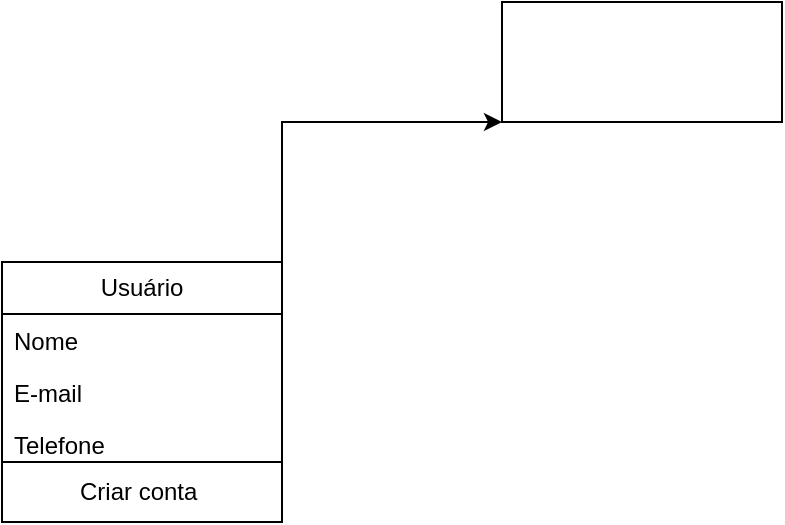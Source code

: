 <mxfile version="26.0.16">
  <diagram name="Página-1" id="gZLAHrKa2LAkKVzX3oqm">
    <mxGraphModel dx="1434" dy="772" grid="1" gridSize="10" guides="1" tooltips="1" connect="1" arrows="1" fold="1" page="1" pageScale="1" pageWidth="827" pageHeight="1169" math="0" shadow="0">
      <root>
        <mxCell id="0" />
        <mxCell id="1" parent="0" />
        <mxCell id="X95RGpU9dEdGr0EYjXBg-25" value="&lt;font style=&quot;vertical-align: inherit;&quot;&gt;&lt;font style=&quot;vertical-align: inherit;&quot;&gt;Usuário&lt;/font&gt;&lt;/font&gt;" style="swimlane;fontStyle=0;childLayout=stackLayout;horizontal=1;startSize=26;fillColor=none;horizontalStack=0;resizeParent=1;resizeParentMax=0;resizeLast=0;collapsible=1;marginBottom=0;whiteSpace=wrap;html=1;" vertex="1" parent="1">
          <mxGeometry y="210" width="140" height="104" as="geometry" />
        </mxCell>
        <mxCell id="X95RGpU9dEdGr0EYjXBg-26" value="&lt;font style=&quot;vertical-align: inherit;&quot;&gt;&lt;font style=&quot;vertical-align: inherit;&quot;&gt;Nome&lt;/font&gt;&lt;/font&gt;" style="text;strokeColor=none;fillColor=none;align=left;verticalAlign=top;spacingLeft=4;spacingRight=4;overflow=hidden;rotatable=0;points=[[0,0.5],[1,0.5]];portConstraint=eastwest;whiteSpace=wrap;html=1;" vertex="1" parent="X95RGpU9dEdGr0EYjXBg-25">
          <mxGeometry y="26" width="140" height="26" as="geometry" />
        </mxCell>
        <mxCell id="X95RGpU9dEdGr0EYjXBg-27" value="&lt;font style=&quot;vertical-align: inherit;&quot;&gt;&lt;font style=&quot;vertical-align: inherit;&quot;&gt;E-mail&lt;/font&gt;&lt;/font&gt;" style="text;strokeColor=none;fillColor=none;align=left;verticalAlign=top;spacingLeft=4;spacingRight=4;overflow=hidden;rotatable=0;points=[[0,0.5],[1,0.5]];portConstraint=eastwest;whiteSpace=wrap;html=1;" vertex="1" parent="X95RGpU9dEdGr0EYjXBg-25">
          <mxGeometry y="52" width="140" height="26" as="geometry" />
        </mxCell>
        <mxCell id="X95RGpU9dEdGr0EYjXBg-28" value="&lt;font style=&quot;vertical-align: inherit;&quot;&gt;&lt;font style=&quot;vertical-align: inherit;&quot;&gt;Telefone&lt;/font&gt;&lt;/font&gt;" style="text;strokeColor=none;fillColor=none;align=left;verticalAlign=top;spacingLeft=4;spacingRight=4;overflow=hidden;rotatable=0;points=[[0,0.5],[1,0.5]];portConstraint=eastwest;whiteSpace=wrap;html=1;" vertex="1" parent="X95RGpU9dEdGr0EYjXBg-25">
          <mxGeometry y="78" width="140" height="26" as="geometry" />
        </mxCell>
        <mxCell id="X95RGpU9dEdGr0EYjXBg-29" value="&lt;font style=&quot;vertical-align: inherit;&quot;&gt;&lt;font style=&quot;vertical-align: inherit;&quot;&gt;Criar conta&amp;nbsp;&lt;/font&gt;&lt;/font&gt;" style="html=1;whiteSpace=wrap;" vertex="1" parent="1">
          <mxGeometry y="310" width="140" height="30" as="geometry" />
        </mxCell>
        <mxCell id="X95RGpU9dEdGr0EYjXBg-36" value="" style="shape=mxgraph.bpmn.data2;labelPosition=center;verticalLabelPosition=bottom;align=center;verticalAlign=top;size=24;html=1;" vertex="1" parent="1">
          <mxGeometry x="250" y="80" width="140" height="60" as="geometry" />
        </mxCell>
        <mxCell id="X95RGpU9dEdGr0EYjXBg-37" value="" style="endArrow=classic;html=1;rounded=0;exitX=1;exitY=0.5;exitDx=0;exitDy=0;entryX=0;entryY=1;entryDx=0;entryDy=0;entryPerimeter=0;" edge="1" parent="1" source="X95RGpU9dEdGr0EYjXBg-26" target="X95RGpU9dEdGr0EYjXBg-36">
          <mxGeometry width="50" height="50" relative="1" as="geometry">
            <mxPoint x="140" y="260" as="sourcePoint" />
            <mxPoint x="210" y="140" as="targetPoint" />
            <Array as="points">
              <mxPoint x="140" y="140" />
            </Array>
          </mxGeometry>
        </mxCell>
      </root>
    </mxGraphModel>
  </diagram>
</mxfile>
